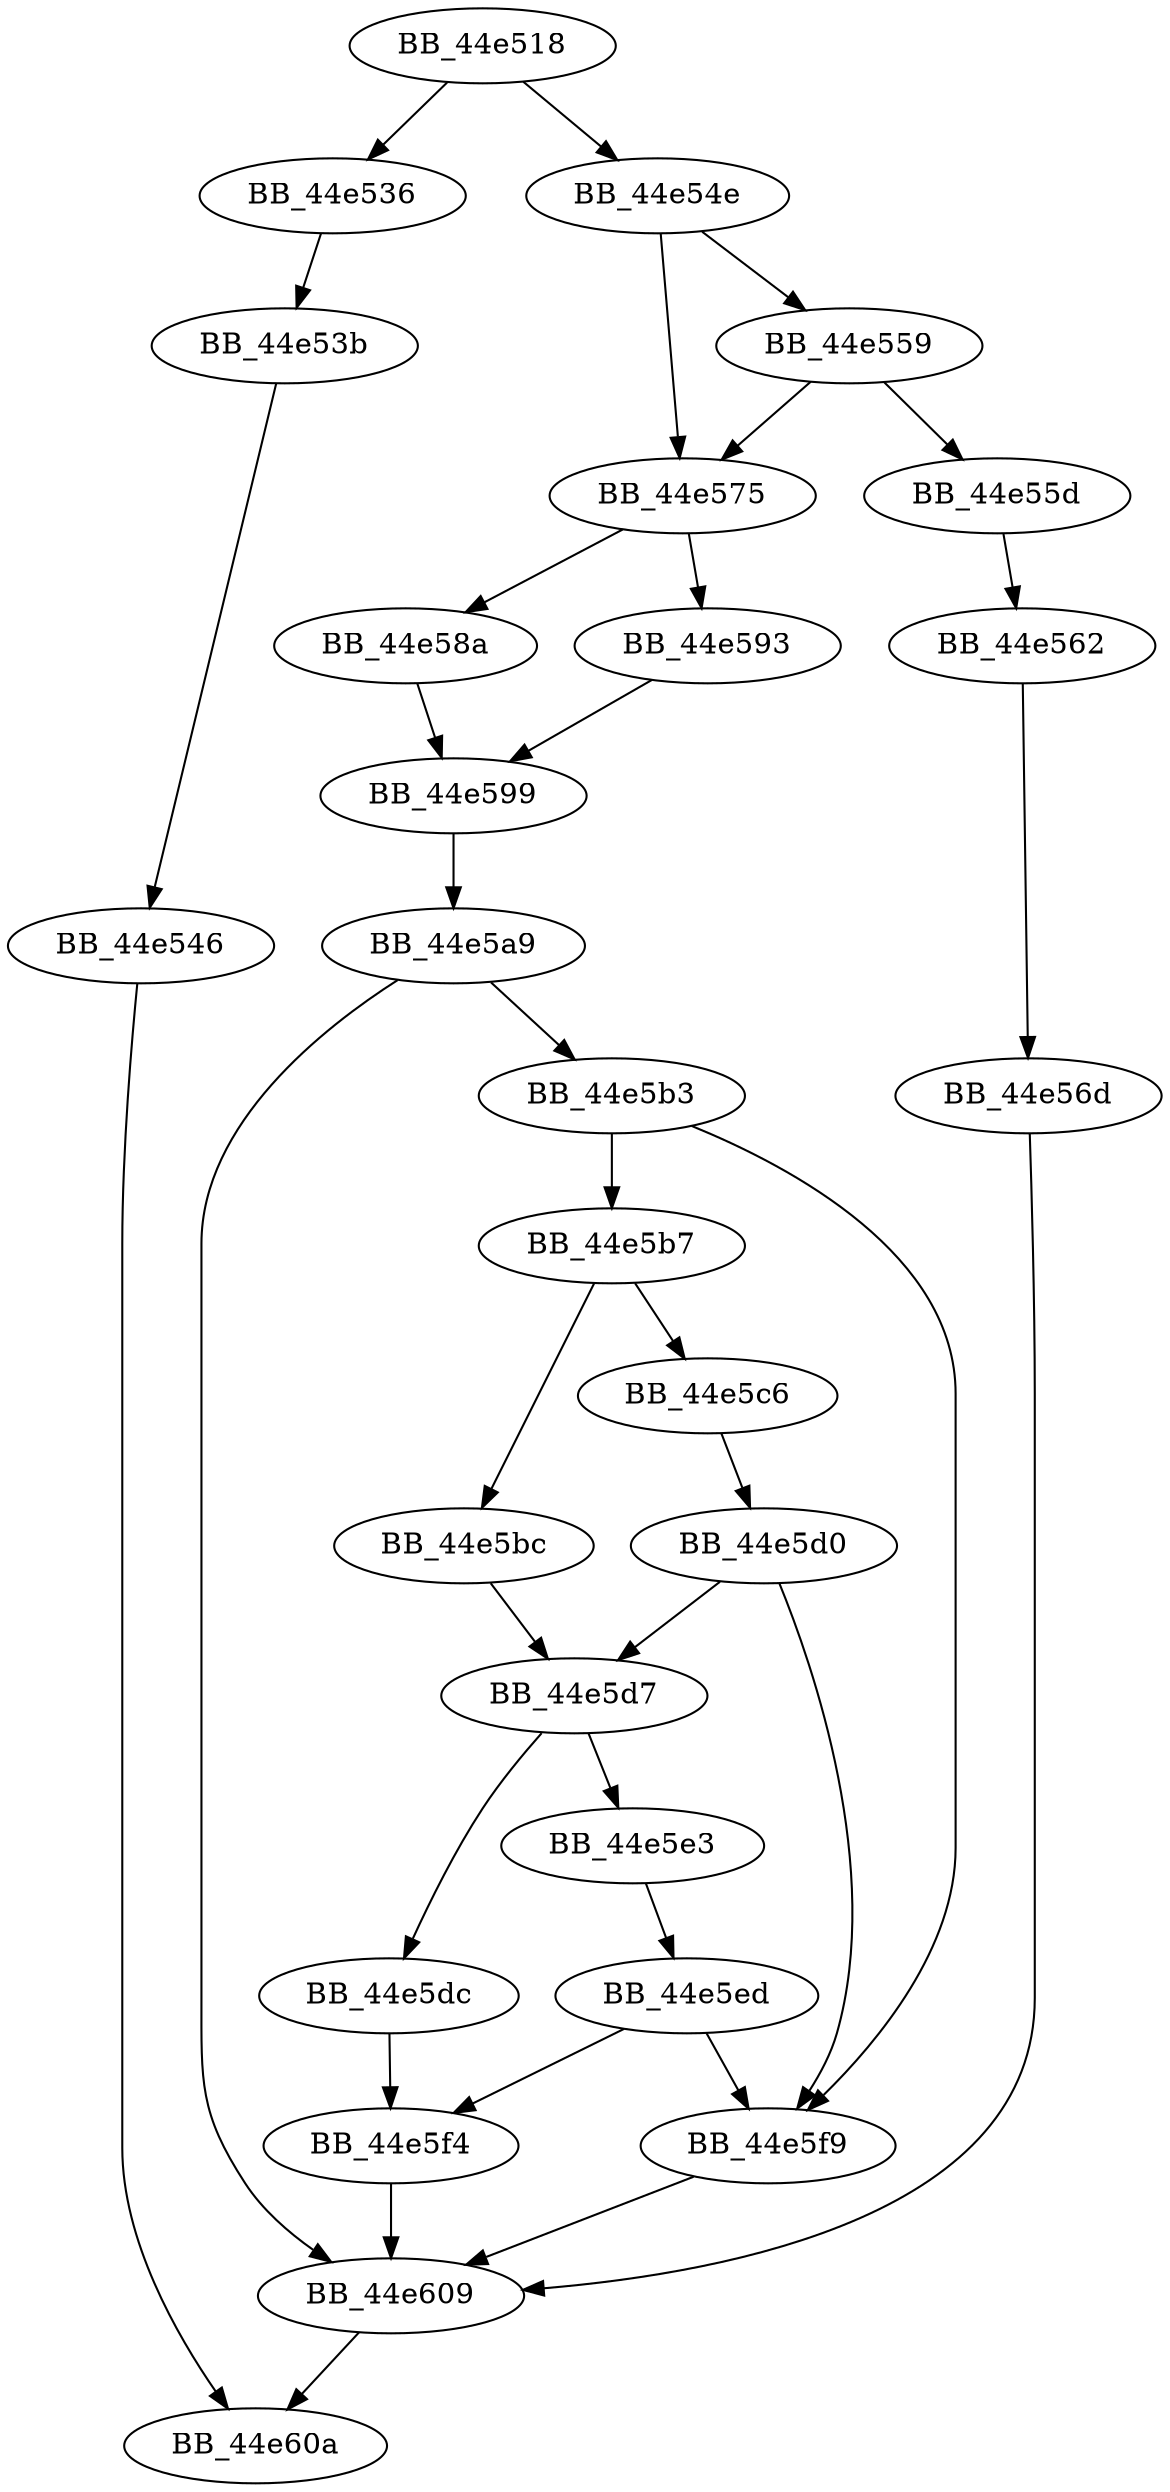 DiGraph sub_44E518{
BB_44e518->BB_44e536
BB_44e518->BB_44e54e
BB_44e536->BB_44e53b
BB_44e53b->BB_44e546
BB_44e546->BB_44e60a
BB_44e54e->BB_44e559
BB_44e54e->BB_44e575
BB_44e559->BB_44e55d
BB_44e559->BB_44e575
BB_44e55d->BB_44e562
BB_44e562->BB_44e56d
BB_44e56d->BB_44e609
BB_44e575->BB_44e58a
BB_44e575->BB_44e593
BB_44e58a->BB_44e599
BB_44e593->BB_44e599
BB_44e599->BB_44e5a9
BB_44e5a9->BB_44e5b3
BB_44e5a9->BB_44e609
BB_44e5b3->BB_44e5b7
BB_44e5b3->BB_44e5f9
BB_44e5b7->BB_44e5bc
BB_44e5b7->BB_44e5c6
BB_44e5bc->BB_44e5d7
BB_44e5c6->BB_44e5d0
BB_44e5d0->BB_44e5d7
BB_44e5d0->BB_44e5f9
BB_44e5d7->BB_44e5dc
BB_44e5d7->BB_44e5e3
BB_44e5dc->BB_44e5f4
BB_44e5e3->BB_44e5ed
BB_44e5ed->BB_44e5f4
BB_44e5ed->BB_44e5f9
BB_44e5f4->BB_44e609
BB_44e5f9->BB_44e609
BB_44e609->BB_44e60a
}
